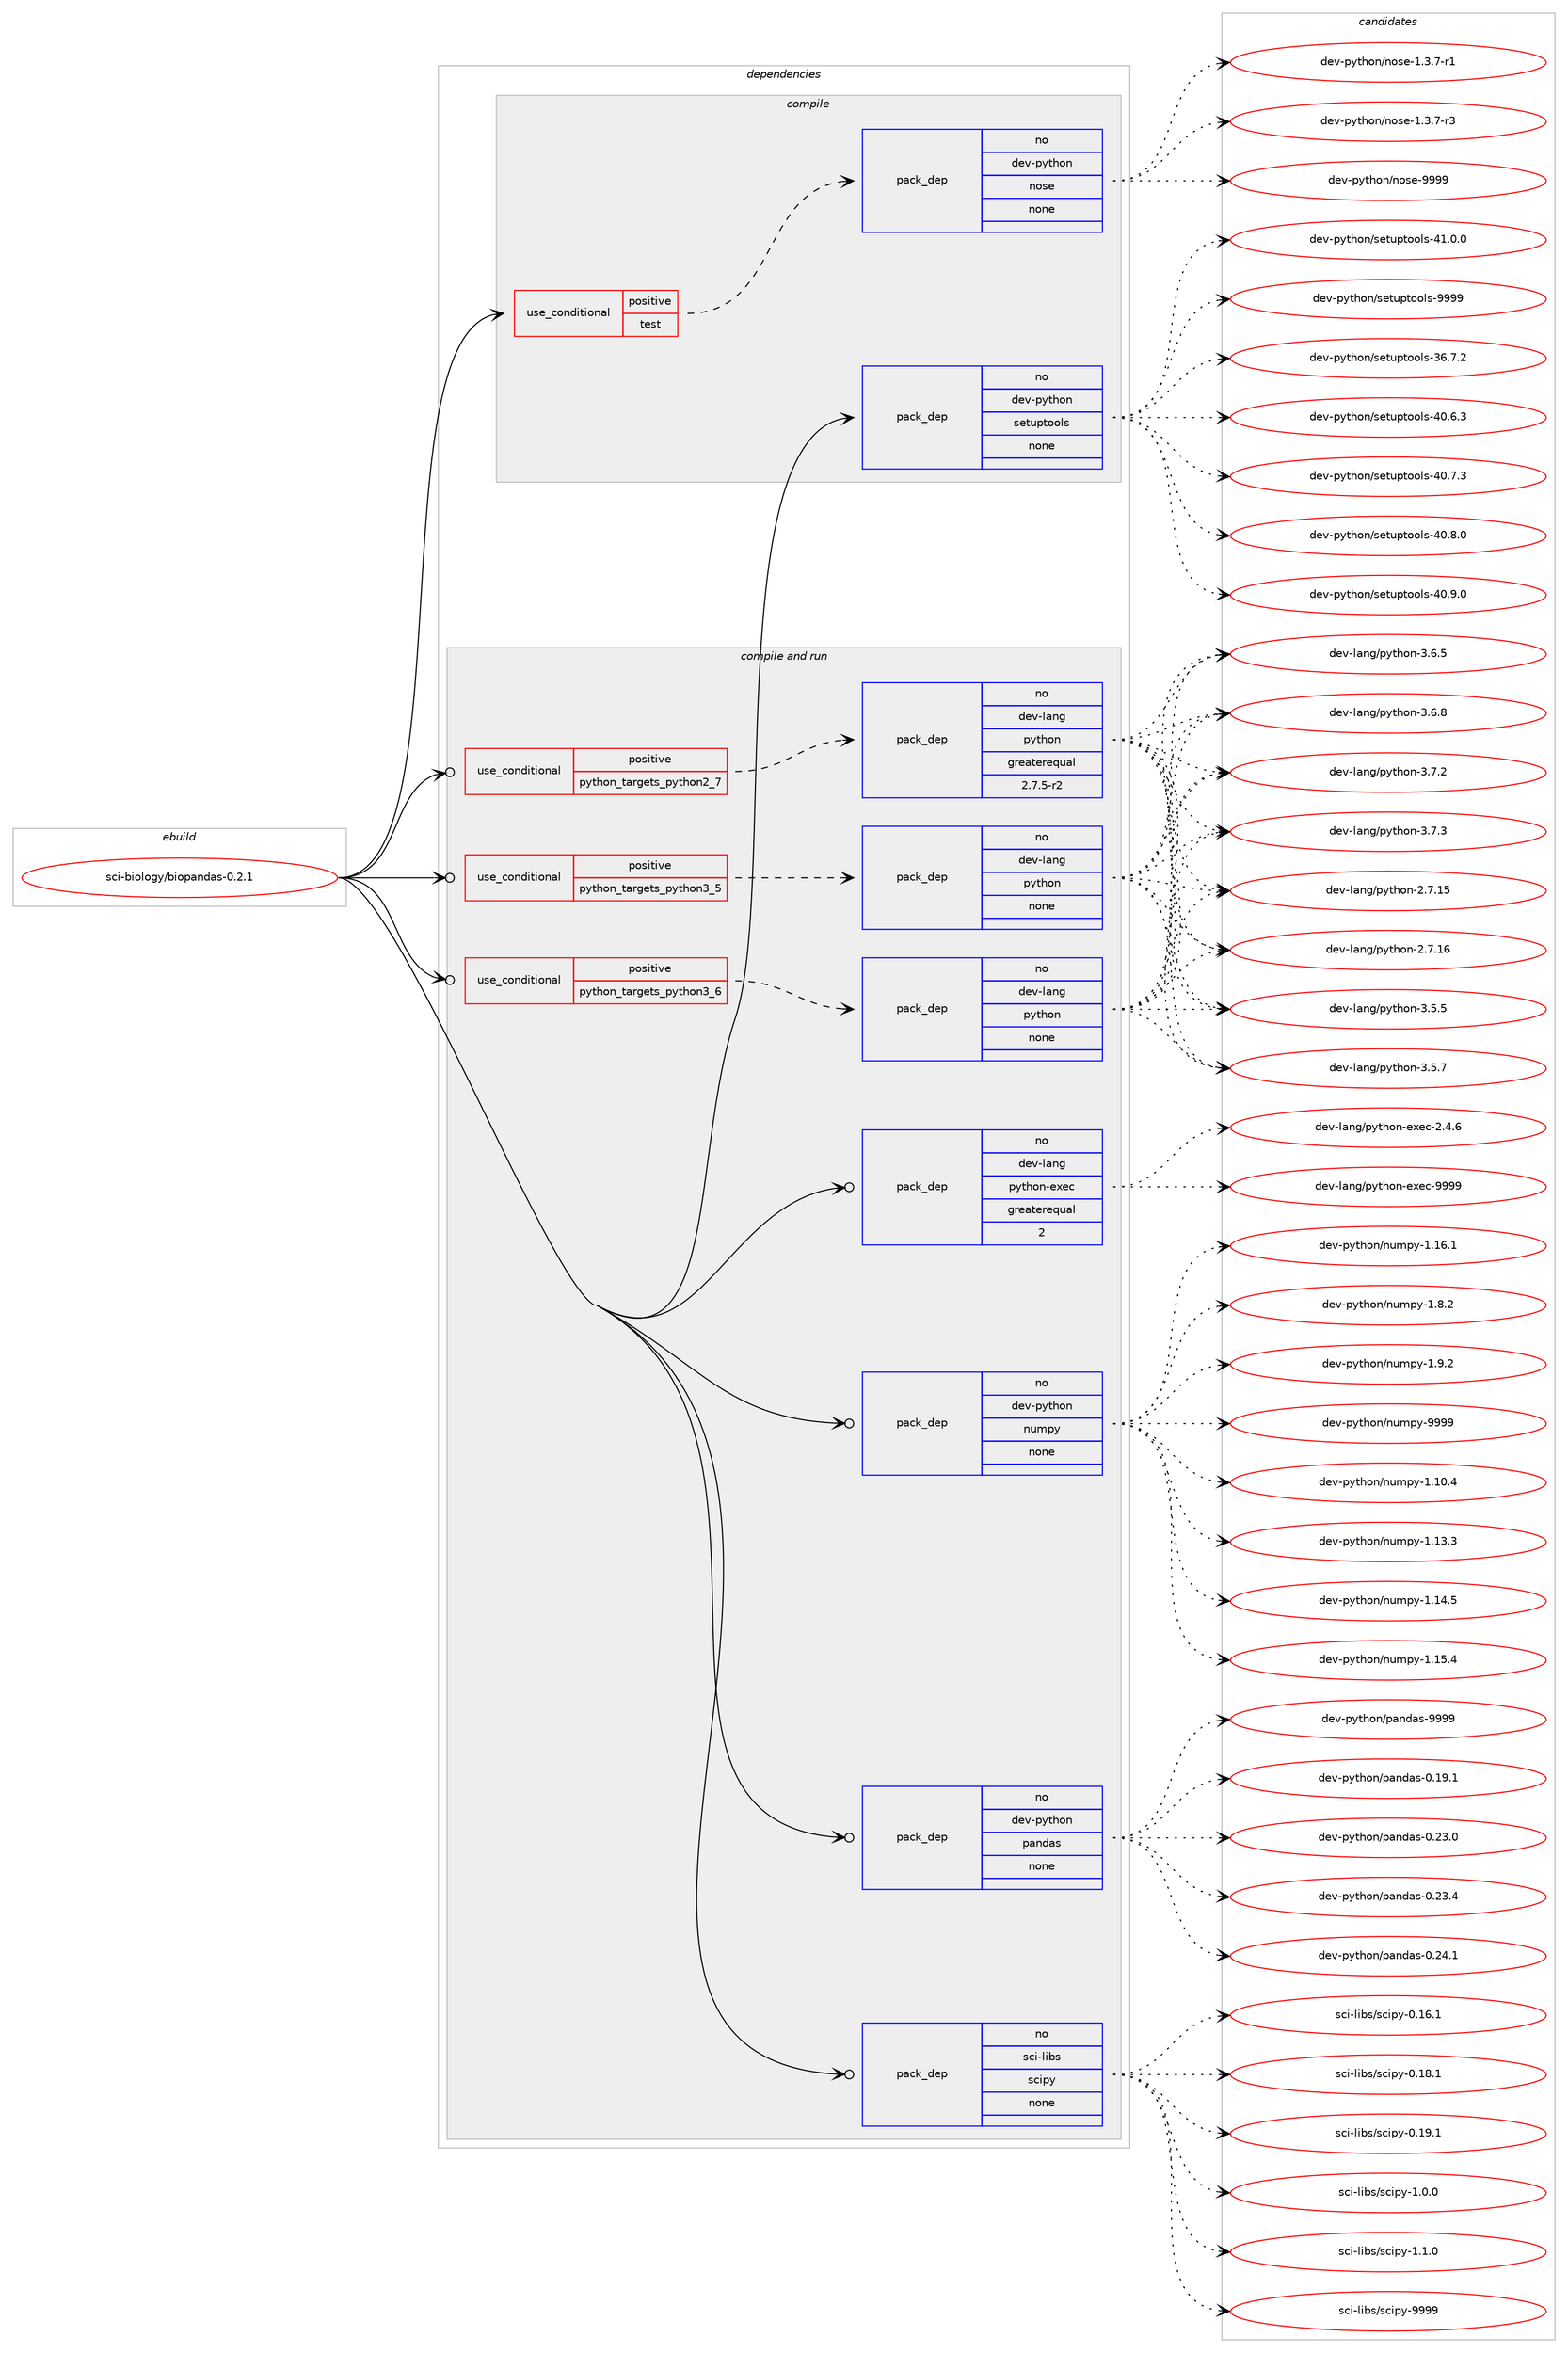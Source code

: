 digraph prolog {

# *************
# Graph options
# *************

newrank=true;
concentrate=true;
compound=true;
graph [rankdir=LR,fontname=Helvetica,fontsize=10,ranksep=1.5];#, ranksep=2.5, nodesep=0.2];
edge  [arrowhead=vee];
node  [fontname=Helvetica,fontsize=10];

# **********
# The ebuild
# **********

subgraph cluster_leftcol {
color=gray;
rank=same;
label=<<i>ebuild</i>>;
id [label="sci-biology/biopandas-0.2.1", color=red, width=4, href="../sci-biology/biopandas-0.2.1.svg"];
}

# ****************
# The dependencies
# ****************

subgraph cluster_midcol {
color=gray;
label=<<i>dependencies</i>>;
subgraph cluster_compile {
fillcolor="#eeeeee";
style=filled;
label=<<i>compile</i>>;
subgraph cond1090 {
dependency4328 [label=<<TABLE BORDER="0" CELLBORDER="1" CELLSPACING="0" CELLPADDING="4"><TR><TD ROWSPAN="3" CELLPADDING="10">use_conditional</TD></TR><TR><TD>positive</TD></TR><TR><TD>test</TD></TR></TABLE>>, shape=none, color=red];
subgraph pack3176 {
dependency4329 [label=<<TABLE BORDER="0" CELLBORDER="1" CELLSPACING="0" CELLPADDING="4" WIDTH="220"><TR><TD ROWSPAN="6" CELLPADDING="30">pack_dep</TD></TR><TR><TD WIDTH="110">no</TD></TR><TR><TD>dev-python</TD></TR><TR><TD>nose</TD></TR><TR><TD>none</TD></TR><TR><TD></TD></TR></TABLE>>, shape=none, color=blue];
}
dependency4328:e -> dependency4329:w [weight=20,style="dashed",arrowhead="vee"];
}
id:e -> dependency4328:w [weight=20,style="solid",arrowhead="vee"];
subgraph pack3177 {
dependency4330 [label=<<TABLE BORDER="0" CELLBORDER="1" CELLSPACING="0" CELLPADDING="4" WIDTH="220"><TR><TD ROWSPAN="6" CELLPADDING="30">pack_dep</TD></TR><TR><TD WIDTH="110">no</TD></TR><TR><TD>dev-python</TD></TR><TR><TD>setuptools</TD></TR><TR><TD>none</TD></TR><TR><TD></TD></TR></TABLE>>, shape=none, color=blue];
}
id:e -> dependency4330:w [weight=20,style="solid",arrowhead="vee"];
}
subgraph cluster_compileandrun {
fillcolor="#eeeeee";
style=filled;
label=<<i>compile and run</i>>;
subgraph cond1091 {
dependency4331 [label=<<TABLE BORDER="0" CELLBORDER="1" CELLSPACING="0" CELLPADDING="4"><TR><TD ROWSPAN="3" CELLPADDING="10">use_conditional</TD></TR><TR><TD>positive</TD></TR><TR><TD>python_targets_python2_7</TD></TR></TABLE>>, shape=none, color=red];
subgraph pack3178 {
dependency4332 [label=<<TABLE BORDER="0" CELLBORDER="1" CELLSPACING="0" CELLPADDING="4" WIDTH="220"><TR><TD ROWSPAN="6" CELLPADDING="30">pack_dep</TD></TR><TR><TD WIDTH="110">no</TD></TR><TR><TD>dev-lang</TD></TR><TR><TD>python</TD></TR><TR><TD>greaterequal</TD></TR><TR><TD>2.7.5-r2</TD></TR></TABLE>>, shape=none, color=blue];
}
dependency4331:e -> dependency4332:w [weight=20,style="dashed",arrowhead="vee"];
}
id:e -> dependency4331:w [weight=20,style="solid",arrowhead="odotvee"];
subgraph cond1092 {
dependency4333 [label=<<TABLE BORDER="0" CELLBORDER="1" CELLSPACING="0" CELLPADDING="4"><TR><TD ROWSPAN="3" CELLPADDING="10">use_conditional</TD></TR><TR><TD>positive</TD></TR><TR><TD>python_targets_python3_5</TD></TR></TABLE>>, shape=none, color=red];
subgraph pack3179 {
dependency4334 [label=<<TABLE BORDER="0" CELLBORDER="1" CELLSPACING="0" CELLPADDING="4" WIDTH="220"><TR><TD ROWSPAN="6" CELLPADDING="30">pack_dep</TD></TR><TR><TD WIDTH="110">no</TD></TR><TR><TD>dev-lang</TD></TR><TR><TD>python</TD></TR><TR><TD>none</TD></TR><TR><TD></TD></TR></TABLE>>, shape=none, color=blue];
}
dependency4333:e -> dependency4334:w [weight=20,style="dashed",arrowhead="vee"];
}
id:e -> dependency4333:w [weight=20,style="solid",arrowhead="odotvee"];
subgraph cond1093 {
dependency4335 [label=<<TABLE BORDER="0" CELLBORDER="1" CELLSPACING="0" CELLPADDING="4"><TR><TD ROWSPAN="3" CELLPADDING="10">use_conditional</TD></TR><TR><TD>positive</TD></TR><TR><TD>python_targets_python3_6</TD></TR></TABLE>>, shape=none, color=red];
subgraph pack3180 {
dependency4336 [label=<<TABLE BORDER="0" CELLBORDER="1" CELLSPACING="0" CELLPADDING="4" WIDTH="220"><TR><TD ROWSPAN="6" CELLPADDING="30">pack_dep</TD></TR><TR><TD WIDTH="110">no</TD></TR><TR><TD>dev-lang</TD></TR><TR><TD>python</TD></TR><TR><TD>none</TD></TR><TR><TD></TD></TR></TABLE>>, shape=none, color=blue];
}
dependency4335:e -> dependency4336:w [weight=20,style="dashed",arrowhead="vee"];
}
id:e -> dependency4335:w [weight=20,style="solid",arrowhead="odotvee"];
subgraph pack3181 {
dependency4337 [label=<<TABLE BORDER="0" CELLBORDER="1" CELLSPACING="0" CELLPADDING="4" WIDTH="220"><TR><TD ROWSPAN="6" CELLPADDING="30">pack_dep</TD></TR><TR><TD WIDTH="110">no</TD></TR><TR><TD>dev-lang</TD></TR><TR><TD>python-exec</TD></TR><TR><TD>greaterequal</TD></TR><TR><TD>2</TD></TR></TABLE>>, shape=none, color=blue];
}
id:e -> dependency4337:w [weight=20,style="solid",arrowhead="odotvee"];
subgraph pack3182 {
dependency4338 [label=<<TABLE BORDER="0" CELLBORDER="1" CELLSPACING="0" CELLPADDING="4" WIDTH="220"><TR><TD ROWSPAN="6" CELLPADDING="30">pack_dep</TD></TR><TR><TD WIDTH="110">no</TD></TR><TR><TD>dev-python</TD></TR><TR><TD>numpy</TD></TR><TR><TD>none</TD></TR><TR><TD></TD></TR></TABLE>>, shape=none, color=blue];
}
id:e -> dependency4338:w [weight=20,style="solid",arrowhead="odotvee"];
subgraph pack3183 {
dependency4339 [label=<<TABLE BORDER="0" CELLBORDER="1" CELLSPACING="0" CELLPADDING="4" WIDTH="220"><TR><TD ROWSPAN="6" CELLPADDING="30">pack_dep</TD></TR><TR><TD WIDTH="110">no</TD></TR><TR><TD>dev-python</TD></TR><TR><TD>pandas</TD></TR><TR><TD>none</TD></TR><TR><TD></TD></TR></TABLE>>, shape=none, color=blue];
}
id:e -> dependency4339:w [weight=20,style="solid",arrowhead="odotvee"];
subgraph pack3184 {
dependency4340 [label=<<TABLE BORDER="0" CELLBORDER="1" CELLSPACING="0" CELLPADDING="4" WIDTH="220"><TR><TD ROWSPAN="6" CELLPADDING="30">pack_dep</TD></TR><TR><TD WIDTH="110">no</TD></TR><TR><TD>sci-libs</TD></TR><TR><TD>scipy</TD></TR><TR><TD>none</TD></TR><TR><TD></TD></TR></TABLE>>, shape=none, color=blue];
}
id:e -> dependency4340:w [weight=20,style="solid",arrowhead="odotvee"];
}
subgraph cluster_run {
fillcolor="#eeeeee";
style=filled;
label=<<i>run</i>>;
}
}

# **************
# The candidates
# **************

subgraph cluster_choices {
rank=same;
color=gray;
label=<<i>candidates</i>>;

subgraph choice3176 {
color=black;
nodesep=1;
choice10010111845112121116104111110471101111151014549465146554511449 [label="dev-python/nose-1.3.7-r1", color=red, width=4,href="../dev-python/nose-1.3.7-r1.svg"];
choice10010111845112121116104111110471101111151014549465146554511451 [label="dev-python/nose-1.3.7-r3", color=red, width=4,href="../dev-python/nose-1.3.7-r3.svg"];
choice10010111845112121116104111110471101111151014557575757 [label="dev-python/nose-9999", color=red, width=4,href="../dev-python/nose-9999.svg"];
dependency4329:e -> choice10010111845112121116104111110471101111151014549465146554511449:w [style=dotted,weight="100"];
dependency4329:e -> choice10010111845112121116104111110471101111151014549465146554511451:w [style=dotted,weight="100"];
dependency4329:e -> choice10010111845112121116104111110471101111151014557575757:w [style=dotted,weight="100"];
}
subgraph choice3177 {
color=black;
nodesep=1;
choice100101118451121211161041111104711510111611711211611111110811545515446554650 [label="dev-python/setuptools-36.7.2", color=red, width=4,href="../dev-python/setuptools-36.7.2.svg"];
choice100101118451121211161041111104711510111611711211611111110811545524846544651 [label="dev-python/setuptools-40.6.3", color=red, width=4,href="../dev-python/setuptools-40.6.3.svg"];
choice100101118451121211161041111104711510111611711211611111110811545524846554651 [label="dev-python/setuptools-40.7.3", color=red, width=4,href="../dev-python/setuptools-40.7.3.svg"];
choice100101118451121211161041111104711510111611711211611111110811545524846564648 [label="dev-python/setuptools-40.8.0", color=red, width=4,href="../dev-python/setuptools-40.8.0.svg"];
choice100101118451121211161041111104711510111611711211611111110811545524846574648 [label="dev-python/setuptools-40.9.0", color=red, width=4,href="../dev-python/setuptools-40.9.0.svg"];
choice100101118451121211161041111104711510111611711211611111110811545524946484648 [label="dev-python/setuptools-41.0.0", color=red, width=4,href="../dev-python/setuptools-41.0.0.svg"];
choice10010111845112121116104111110471151011161171121161111111081154557575757 [label="dev-python/setuptools-9999", color=red, width=4,href="../dev-python/setuptools-9999.svg"];
dependency4330:e -> choice100101118451121211161041111104711510111611711211611111110811545515446554650:w [style=dotted,weight="100"];
dependency4330:e -> choice100101118451121211161041111104711510111611711211611111110811545524846544651:w [style=dotted,weight="100"];
dependency4330:e -> choice100101118451121211161041111104711510111611711211611111110811545524846554651:w [style=dotted,weight="100"];
dependency4330:e -> choice100101118451121211161041111104711510111611711211611111110811545524846564648:w [style=dotted,weight="100"];
dependency4330:e -> choice100101118451121211161041111104711510111611711211611111110811545524846574648:w [style=dotted,weight="100"];
dependency4330:e -> choice100101118451121211161041111104711510111611711211611111110811545524946484648:w [style=dotted,weight="100"];
dependency4330:e -> choice10010111845112121116104111110471151011161171121161111111081154557575757:w [style=dotted,weight="100"];
}
subgraph choice3178 {
color=black;
nodesep=1;
choice10010111845108971101034711212111610411111045504655464953 [label="dev-lang/python-2.7.15", color=red, width=4,href="../dev-lang/python-2.7.15.svg"];
choice10010111845108971101034711212111610411111045504655464954 [label="dev-lang/python-2.7.16", color=red, width=4,href="../dev-lang/python-2.7.16.svg"];
choice100101118451089711010347112121116104111110455146534653 [label="dev-lang/python-3.5.5", color=red, width=4,href="../dev-lang/python-3.5.5.svg"];
choice100101118451089711010347112121116104111110455146534655 [label="dev-lang/python-3.5.7", color=red, width=4,href="../dev-lang/python-3.5.7.svg"];
choice100101118451089711010347112121116104111110455146544653 [label="dev-lang/python-3.6.5", color=red, width=4,href="../dev-lang/python-3.6.5.svg"];
choice100101118451089711010347112121116104111110455146544656 [label="dev-lang/python-3.6.8", color=red, width=4,href="../dev-lang/python-3.6.8.svg"];
choice100101118451089711010347112121116104111110455146554650 [label="dev-lang/python-3.7.2", color=red, width=4,href="../dev-lang/python-3.7.2.svg"];
choice100101118451089711010347112121116104111110455146554651 [label="dev-lang/python-3.7.3", color=red, width=4,href="../dev-lang/python-3.7.3.svg"];
dependency4332:e -> choice10010111845108971101034711212111610411111045504655464953:w [style=dotted,weight="100"];
dependency4332:e -> choice10010111845108971101034711212111610411111045504655464954:w [style=dotted,weight="100"];
dependency4332:e -> choice100101118451089711010347112121116104111110455146534653:w [style=dotted,weight="100"];
dependency4332:e -> choice100101118451089711010347112121116104111110455146534655:w [style=dotted,weight="100"];
dependency4332:e -> choice100101118451089711010347112121116104111110455146544653:w [style=dotted,weight="100"];
dependency4332:e -> choice100101118451089711010347112121116104111110455146544656:w [style=dotted,weight="100"];
dependency4332:e -> choice100101118451089711010347112121116104111110455146554650:w [style=dotted,weight="100"];
dependency4332:e -> choice100101118451089711010347112121116104111110455146554651:w [style=dotted,weight="100"];
}
subgraph choice3179 {
color=black;
nodesep=1;
choice10010111845108971101034711212111610411111045504655464953 [label="dev-lang/python-2.7.15", color=red, width=4,href="../dev-lang/python-2.7.15.svg"];
choice10010111845108971101034711212111610411111045504655464954 [label="dev-lang/python-2.7.16", color=red, width=4,href="../dev-lang/python-2.7.16.svg"];
choice100101118451089711010347112121116104111110455146534653 [label="dev-lang/python-3.5.5", color=red, width=4,href="../dev-lang/python-3.5.5.svg"];
choice100101118451089711010347112121116104111110455146534655 [label="dev-lang/python-3.5.7", color=red, width=4,href="../dev-lang/python-3.5.7.svg"];
choice100101118451089711010347112121116104111110455146544653 [label="dev-lang/python-3.6.5", color=red, width=4,href="../dev-lang/python-3.6.5.svg"];
choice100101118451089711010347112121116104111110455146544656 [label="dev-lang/python-3.6.8", color=red, width=4,href="../dev-lang/python-3.6.8.svg"];
choice100101118451089711010347112121116104111110455146554650 [label="dev-lang/python-3.7.2", color=red, width=4,href="../dev-lang/python-3.7.2.svg"];
choice100101118451089711010347112121116104111110455146554651 [label="dev-lang/python-3.7.3", color=red, width=4,href="../dev-lang/python-3.7.3.svg"];
dependency4334:e -> choice10010111845108971101034711212111610411111045504655464953:w [style=dotted,weight="100"];
dependency4334:e -> choice10010111845108971101034711212111610411111045504655464954:w [style=dotted,weight="100"];
dependency4334:e -> choice100101118451089711010347112121116104111110455146534653:w [style=dotted,weight="100"];
dependency4334:e -> choice100101118451089711010347112121116104111110455146534655:w [style=dotted,weight="100"];
dependency4334:e -> choice100101118451089711010347112121116104111110455146544653:w [style=dotted,weight="100"];
dependency4334:e -> choice100101118451089711010347112121116104111110455146544656:w [style=dotted,weight="100"];
dependency4334:e -> choice100101118451089711010347112121116104111110455146554650:w [style=dotted,weight="100"];
dependency4334:e -> choice100101118451089711010347112121116104111110455146554651:w [style=dotted,weight="100"];
}
subgraph choice3180 {
color=black;
nodesep=1;
choice10010111845108971101034711212111610411111045504655464953 [label="dev-lang/python-2.7.15", color=red, width=4,href="../dev-lang/python-2.7.15.svg"];
choice10010111845108971101034711212111610411111045504655464954 [label="dev-lang/python-2.7.16", color=red, width=4,href="../dev-lang/python-2.7.16.svg"];
choice100101118451089711010347112121116104111110455146534653 [label="dev-lang/python-3.5.5", color=red, width=4,href="../dev-lang/python-3.5.5.svg"];
choice100101118451089711010347112121116104111110455146534655 [label="dev-lang/python-3.5.7", color=red, width=4,href="../dev-lang/python-3.5.7.svg"];
choice100101118451089711010347112121116104111110455146544653 [label="dev-lang/python-3.6.5", color=red, width=4,href="../dev-lang/python-3.6.5.svg"];
choice100101118451089711010347112121116104111110455146544656 [label="dev-lang/python-3.6.8", color=red, width=4,href="../dev-lang/python-3.6.8.svg"];
choice100101118451089711010347112121116104111110455146554650 [label="dev-lang/python-3.7.2", color=red, width=4,href="../dev-lang/python-3.7.2.svg"];
choice100101118451089711010347112121116104111110455146554651 [label="dev-lang/python-3.7.3", color=red, width=4,href="../dev-lang/python-3.7.3.svg"];
dependency4336:e -> choice10010111845108971101034711212111610411111045504655464953:w [style=dotted,weight="100"];
dependency4336:e -> choice10010111845108971101034711212111610411111045504655464954:w [style=dotted,weight="100"];
dependency4336:e -> choice100101118451089711010347112121116104111110455146534653:w [style=dotted,weight="100"];
dependency4336:e -> choice100101118451089711010347112121116104111110455146534655:w [style=dotted,weight="100"];
dependency4336:e -> choice100101118451089711010347112121116104111110455146544653:w [style=dotted,weight="100"];
dependency4336:e -> choice100101118451089711010347112121116104111110455146544656:w [style=dotted,weight="100"];
dependency4336:e -> choice100101118451089711010347112121116104111110455146554650:w [style=dotted,weight="100"];
dependency4336:e -> choice100101118451089711010347112121116104111110455146554651:w [style=dotted,weight="100"];
}
subgraph choice3181 {
color=black;
nodesep=1;
choice1001011184510897110103471121211161041111104510112010199455046524654 [label="dev-lang/python-exec-2.4.6", color=red, width=4,href="../dev-lang/python-exec-2.4.6.svg"];
choice10010111845108971101034711212111610411111045101120101994557575757 [label="dev-lang/python-exec-9999", color=red, width=4,href="../dev-lang/python-exec-9999.svg"];
dependency4337:e -> choice1001011184510897110103471121211161041111104510112010199455046524654:w [style=dotted,weight="100"];
dependency4337:e -> choice10010111845108971101034711212111610411111045101120101994557575757:w [style=dotted,weight="100"];
}
subgraph choice3182 {
color=black;
nodesep=1;
choice100101118451121211161041111104711011710911212145494649484652 [label="dev-python/numpy-1.10.4", color=red, width=4,href="../dev-python/numpy-1.10.4.svg"];
choice100101118451121211161041111104711011710911212145494649514651 [label="dev-python/numpy-1.13.3", color=red, width=4,href="../dev-python/numpy-1.13.3.svg"];
choice100101118451121211161041111104711011710911212145494649524653 [label="dev-python/numpy-1.14.5", color=red, width=4,href="../dev-python/numpy-1.14.5.svg"];
choice100101118451121211161041111104711011710911212145494649534652 [label="dev-python/numpy-1.15.4", color=red, width=4,href="../dev-python/numpy-1.15.4.svg"];
choice100101118451121211161041111104711011710911212145494649544649 [label="dev-python/numpy-1.16.1", color=red, width=4,href="../dev-python/numpy-1.16.1.svg"];
choice1001011184511212111610411111047110117109112121454946564650 [label="dev-python/numpy-1.8.2", color=red, width=4,href="../dev-python/numpy-1.8.2.svg"];
choice1001011184511212111610411111047110117109112121454946574650 [label="dev-python/numpy-1.9.2", color=red, width=4,href="../dev-python/numpy-1.9.2.svg"];
choice10010111845112121116104111110471101171091121214557575757 [label="dev-python/numpy-9999", color=red, width=4,href="../dev-python/numpy-9999.svg"];
dependency4338:e -> choice100101118451121211161041111104711011710911212145494649484652:w [style=dotted,weight="100"];
dependency4338:e -> choice100101118451121211161041111104711011710911212145494649514651:w [style=dotted,weight="100"];
dependency4338:e -> choice100101118451121211161041111104711011710911212145494649524653:w [style=dotted,weight="100"];
dependency4338:e -> choice100101118451121211161041111104711011710911212145494649534652:w [style=dotted,weight="100"];
dependency4338:e -> choice100101118451121211161041111104711011710911212145494649544649:w [style=dotted,weight="100"];
dependency4338:e -> choice1001011184511212111610411111047110117109112121454946564650:w [style=dotted,weight="100"];
dependency4338:e -> choice1001011184511212111610411111047110117109112121454946574650:w [style=dotted,weight="100"];
dependency4338:e -> choice10010111845112121116104111110471101171091121214557575757:w [style=dotted,weight="100"];
}
subgraph choice3183 {
color=black;
nodesep=1;
choice1001011184511212111610411111047112971101009711545484649574649 [label="dev-python/pandas-0.19.1", color=red, width=4,href="../dev-python/pandas-0.19.1.svg"];
choice1001011184511212111610411111047112971101009711545484650514648 [label="dev-python/pandas-0.23.0", color=red, width=4,href="../dev-python/pandas-0.23.0.svg"];
choice1001011184511212111610411111047112971101009711545484650514652 [label="dev-python/pandas-0.23.4", color=red, width=4,href="../dev-python/pandas-0.23.4.svg"];
choice1001011184511212111610411111047112971101009711545484650524649 [label="dev-python/pandas-0.24.1", color=red, width=4,href="../dev-python/pandas-0.24.1.svg"];
choice100101118451121211161041111104711297110100971154557575757 [label="dev-python/pandas-9999", color=red, width=4,href="../dev-python/pandas-9999.svg"];
dependency4339:e -> choice1001011184511212111610411111047112971101009711545484649574649:w [style=dotted,weight="100"];
dependency4339:e -> choice1001011184511212111610411111047112971101009711545484650514648:w [style=dotted,weight="100"];
dependency4339:e -> choice1001011184511212111610411111047112971101009711545484650514652:w [style=dotted,weight="100"];
dependency4339:e -> choice1001011184511212111610411111047112971101009711545484650524649:w [style=dotted,weight="100"];
dependency4339:e -> choice100101118451121211161041111104711297110100971154557575757:w [style=dotted,weight="100"];
}
subgraph choice3184 {
color=black;
nodesep=1;
choice115991054510810598115471159910511212145484649544649 [label="sci-libs/scipy-0.16.1", color=red, width=4,href="../sci-libs/scipy-0.16.1.svg"];
choice115991054510810598115471159910511212145484649564649 [label="sci-libs/scipy-0.18.1", color=red, width=4,href="../sci-libs/scipy-0.18.1.svg"];
choice115991054510810598115471159910511212145484649574649 [label="sci-libs/scipy-0.19.1", color=red, width=4,href="../sci-libs/scipy-0.19.1.svg"];
choice1159910545108105981154711599105112121454946484648 [label="sci-libs/scipy-1.0.0", color=red, width=4,href="../sci-libs/scipy-1.0.0.svg"];
choice1159910545108105981154711599105112121454946494648 [label="sci-libs/scipy-1.1.0", color=red, width=4,href="../sci-libs/scipy-1.1.0.svg"];
choice11599105451081059811547115991051121214557575757 [label="sci-libs/scipy-9999", color=red, width=4,href="../sci-libs/scipy-9999.svg"];
dependency4340:e -> choice115991054510810598115471159910511212145484649544649:w [style=dotted,weight="100"];
dependency4340:e -> choice115991054510810598115471159910511212145484649564649:w [style=dotted,weight="100"];
dependency4340:e -> choice115991054510810598115471159910511212145484649574649:w [style=dotted,weight="100"];
dependency4340:e -> choice1159910545108105981154711599105112121454946484648:w [style=dotted,weight="100"];
dependency4340:e -> choice1159910545108105981154711599105112121454946494648:w [style=dotted,weight="100"];
dependency4340:e -> choice11599105451081059811547115991051121214557575757:w [style=dotted,weight="100"];
}
}

}

